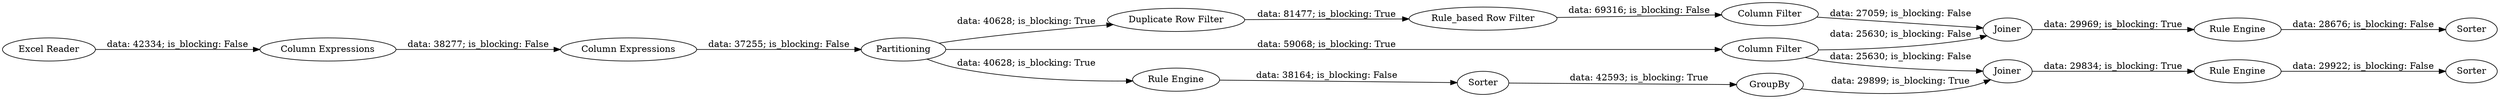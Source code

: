 digraph {
	"-7483558787496673390_15" [label=Joiner]
	"-7483558787496673390_10" [label="Rule Engine"]
	"-7483558787496673390_12" [label=GroupBy]
	"-7483558787496673390_16" [label="Rule Engine"]
	"-7483558787496673390_1" [label="Excel Reader"]
	"-7483558787496673390_18" [label=Sorter]
	"-7483558787496673390_4" [label="Rule_based Row Filter"]
	"-7483558787496673390_3" [label="Duplicate Row Filter"]
	"-7483558787496673390_13" [label="Column Expressions"]
	"-7483558787496673390_11" [label="Rule Engine"]
	"-7483558787496673390_7" [label="Column Filter"]
	"-7483558787496673390_8" [label=Joiner]
	"-7483558787496673390_19" [label=Sorter]
	"-7483558787496673390_14" [label="Column Expressions"]
	"-7483558787496673390_2" [label=Partitioning]
	"-7483558787496673390_17" [label=Sorter]
	"-7483558787496673390_9" [label="Column Filter"]
	"-7483558787496673390_2" -> "-7483558787496673390_3" [label="data: 40628; is_blocking: True"]
	"-7483558787496673390_7" -> "-7483558787496673390_8" [label="data: 27059; is_blocking: False"]
	"-7483558787496673390_8" -> "-7483558787496673390_10" [label="data: 29969; is_blocking: True"]
	"-7483558787496673390_9" -> "-7483558787496673390_8" [label="data: 25630; is_blocking: False"]
	"-7483558787496673390_3" -> "-7483558787496673390_4" [label="data: 81477; is_blocking: True"]
	"-7483558787496673390_10" -> "-7483558787496673390_17" [label="data: 28676; is_blocking: False"]
	"-7483558787496673390_15" -> "-7483558787496673390_16" [label="data: 29834; is_blocking: True"]
	"-7483558787496673390_11" -> "-7483558787496673390_19" [label="data: 38164; is_blocking: False"]
	"-7483558787496673390_12" -> "-7483558787496673390_15" [label="data: 29899; is_blocking: True"]
	"-7483558787496673390_2" -> "-7483558787496673390_9" [label="data: 59068; is_blocking: True"]
	"-7483558787496673390_2" -> "-7483558787496673390_11" [label="data: 40628; is_blocking: True"]
	"-7483558787496673390_14" -> "-7483558787496673390_2" [label="data: 37255; is_blocking: False"]
	"-7483558787496673390_1" -> "-7483558787496673390_13" [label="data: 42334; is_blocking: False"]
	"-7483558787496673390_16" -> "-7483558787496673390_18" [label="data: 29922; is_blocking: False"]
	"-7483558787496673390_19" -> "-7483558787496673390_12" [label="data: 42593; is_blocking: True"]
	"-7483558787496673390_4" -> "-7483558787496673390_7" [label="data: 69316; is_blocking: False"]
	"-7483558787496673390_13" -> "-7483558787496673390_14" [label="data: 38277; is_blocking: False"]
	"-7483558787496673390_9" -> "-7483558787496673390_15" [label="data: 25630; is_blocking: False"]
	rankdir=LR
}
